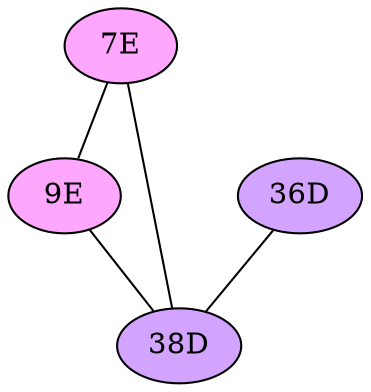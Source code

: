 // The Round Table
graph {
	"7E" [fillcolor="#FFA6FF" style=radial]
	"9E" [fillcolor="#FFA6FF" style=radial]
	"7E" -- "9E" [penwidth=1]
	"7E" [fillcolor="#FFA6FF" style=radial]
	"38D" [fillcolor="#D3A4FF" style=radial]
	"7E" -- "38D" [penwidth=1]
	"9E" [fillcolor="#FFA6FF" style=radial]
	"38D" [fillcolor="#D3A4FF" style=radial]
	"9E" -- "38D" [penwidth=1]
	"36D" [fillcolor="#D3A4FF" style=radial]
	"38D" [fillcolor="#D3A4FF" style=radial]
	"36D" -- "38D" [penwidth=1]
}
